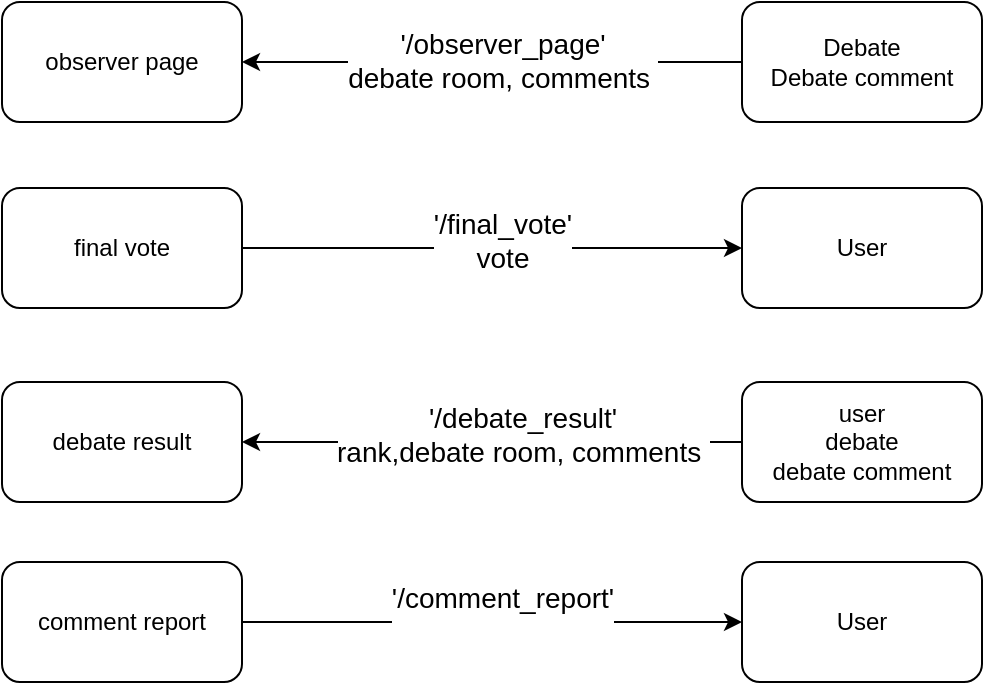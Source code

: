 <mxfile version="10.6.3" type="github"><diagram id="AZA4j8kDLBI6Cv8zSLgT" name="Page-1"><mxGraphModel dx="503" dy="631" grid="1" gridSize="10" guides="1" tooltips="1" connect="1" arrows="1" fold="1" page="1" pageScale="1" pageWidth="850" pageHeight="1100" math="0" shadow="0"><root><mxCell id="0"/><mxCell id="1" parent="0"/><mxCell id="WavDx-qONlDxNEabVVl0-18" style="edgeStyle=orthogonalEdgeStyle;rounded=0;orthogonalLoop=1;jettySize=auto;html=1;exitX=1;exitY=0.5;exitDx=0;exitDy=0;" edge="1" parent="1" source="WavDx-qONlDxNEabVVl0-1" target="WavDx-qONlDxNEabVVl0-11"><mxGeometry relative="1" as="geometry"/></mxCell><mxCell id="WavDx-qONlDxNEabVVl0-1" value="final vote" style="rounded=1;whiteSpace=wrap;html=1;" vertex="1" parent="1"><mxGeometry x="100" y="133" width="120" height="60" as="geometry"/></mxCell><mxCell id="WavDx-qONlDxNEabVVl0-10" style="edgeStyle=orthogonalEdgeStyle;rounded=0;orthogonalLoop=1;jettySize=auto;html=1;exitX=0;exitY=0.5;exitDx=0;exitDy=0;entryX=1;entryY=0.5;entryDx=0;entryDy=0;" edge="1" parent="1" source="WavDx-qONlDxNEabVVl0-3" target="WavDx-qONlDxNEabVVl0-6"><mxGeometry relative="1" as="geometry"/></mxCell><mxCell id="WavDx-qONlDxNEabVVl0-3" value="Debate&lt;br&gt;Debate comment&lt;br&gt;" style="rounded=1;whiteSpace=wrap;html=1;" vertex="1" parent="1"><mxGeometry x="470" y="40" width="120" height="60" as="geometry"/></mxCell><mxCell id="WavDx-qONlDxNEabVVl0-4" value="'/observer_page'&lt;br&gt;debate room, comments&amp;nbsp;&lt;br style=&quot;font-size: 14px&quot;&gt;" style="text;html=1;resizable=0;points=[];align=center;verticalAlign=middle;labelBackgroundColor=#ffffff;fontSize=14;" vertex="1" connectable="0" parent="1"><mxGeometry x="389.857" y="72.857" as="geometry"><mxPoint x="-40" y="-4" as="offset"/></mxGeometry></mxCell><mxCell id="WavDx-qONlDxNEabVVl0-5" value="debate result" style="rounded=1;whiteSpace=wrap;html=1;" vertex="1" parent="1"><mxGeometry x="100" y="230" width="120" height="60" as="geometry"/></mxCell><mxCell id="WavDx-qONlDxNEabVVl0-6" value="observer page" style="rounded=1;whiteSpace=wrap;html=1;" vertex="1" parent="1"><mxGeometry x="100" y="40" width="120" height="60" as="geometry"/></mxCell><mxCell id="WavDx-qONlDxNEabVVl0-20" style="edgeStyle=orthogonalEdgeStyle;rounded=0;orthogonalLoop=1;jettySize=auto;html=1;exitX=1;exitY=0.5;exitDx=0;exitDy=0;" edge="1" parent="1" source="WavDx-qONlDxNEabVVl0-7" target="WavDx-qONlDxNEabVVl0-12"><mxGeometry relative="1" as="geometry"/></mxCell><mxCell id="WavDx-qONlDxNEabVVl0-7" value="comment report" style="rounded=1;whiteSpace=wrap;html=1;" vertex="1" parent="1"><mxGeometry x="100" y="320" width="120" height="60" as="geometry"/></mxCell><mxCell id="WavDx-qONlDxNEabVVl0-11" value="User" style="rounded=1;whiteSpace=wrap;html=1;" vertex="1" parent="1"><mxGeometry x="470" y="133" width="120" height="60" as="geometry"/></mxCell><mxCell id="WavDx-qONlDxNEabVVl0-12" value="User" style="rounded=1;whiteSpace=wrap;html=1;" vertex="1" parent="1"><mxGeometry x="470" y="320" width="120" height="60" as="geometry"/></mxCell><mxCell id="WavDx-qONlDxNEabVVl0-19" style="edgeStyle=orthogonalEdgeStyle;rounded=0;orthogonalLoop=1;jettySize=auto;html=1;exitX=0;exitY=0.5;exitDx=0;exitDy=0;" edge="1" parent="1" source="WavDx-qONlDxNEabVVl0-13" target="WavDx-qONlDxNEabVVl0-5"><mxGeometry relative="1" as="geometry"/></mxCell><mxCell id="WavDx-qONlDxNEabVVl0-13" value="user&lt;br&gt;debate&lt;br&gt;debate comment&lt;br&gt;" style="rounded=1;whiteSpace=wrap;html=1;" vertex="1" parent="1"><mxGeometry x="470" y="230" width="120" height="60" as="geometry"/></mxCell><mxCell id="WavDx-qONlDxNEabVVl0-21" value="'/final_vote'&lt;br&gt;vote&lt;br style=&quot;font-size: 14px&quot;&gt;" style="text;html=1;resizable=0;points=[];align=center;verticalAlign=middle;labelBackgroundColor=#ffffff;fontSize=14;" vertex="1" connectable="0" parent="1"><mxGeometry x="389.857" y="162.857" as="geometry"><mxPoint x="-40" y="-4" as="offset"/></mxGeometry></mxCell><mxCell id="WavDx-qONlDxNEabVVl0-22" value="'/debate_result'&lt;br&gt;rank,debate room, comments&amp;nbsp;&lt;br style=&quot;font-size: 14px&quot;&gt;" style="text;html=1;resizable=0;points=[];align=center;verticalAlign=middle;labelBackgroundColor=#ffffff;fontSize=14;" vertex="1" connectable="0" parent="1"><mxGeometry x="399.857" y="259.857" as="geometry"><mxPoint x="-40" y="-4" as="offset"/></mxGeometry></mxCell><mxCell id="WavDx-qONlDxNEabVVl0-23" value="'/comment_report'&lt;br&gt;&lt;br style=&quot;font-size: 14px&quot;&gt;" style="text;html=1;resizable=0;points=[];align=center;verticalAlign=middle;labelBackgroundColor=#ffffff;fontSize=14;" vertex="1" connectable="0" parent="1"><mxGeometry x="389.857" y="349.857" as="geometry"><mxPoint x="-40" y="-4" as="offset"/></mxGeometry></mxCell></root></mxGraphModel></diagram></mxfile>